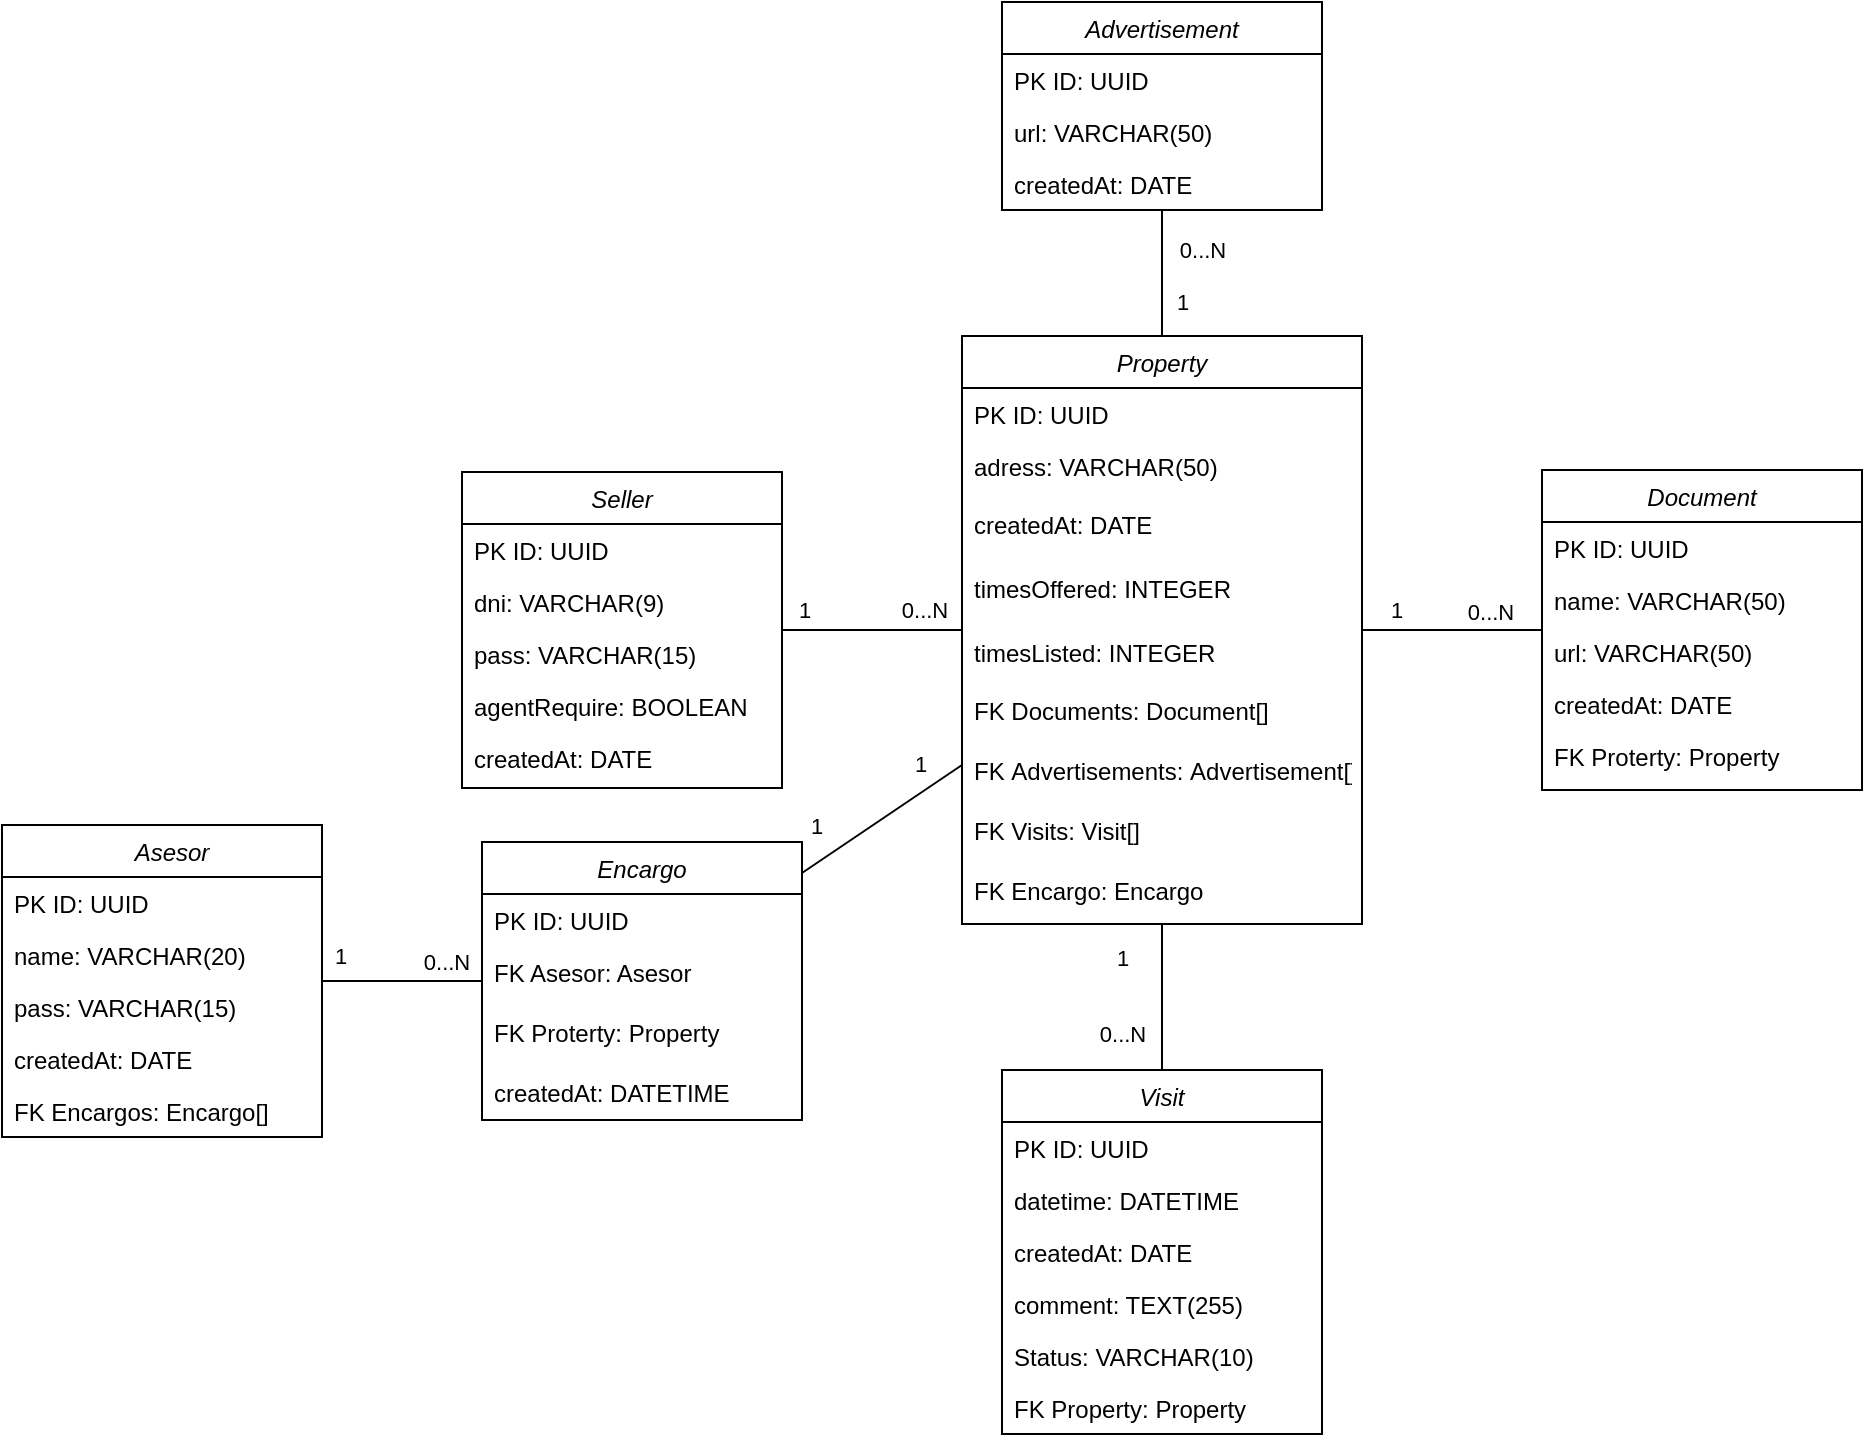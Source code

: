 <mxfile>
    <diagram id="C5RBs43oDa-KdzZeNtuy" name="Page-1">
        <mxGraphModel dx="1166" dy="1593" grid="1" gridSize="10" guides="1" tooltips="1" connect="1" arrows="1" fold="1" page="1" pageScale="1" pageWidth="827" pageHeight="1169" math="0" shadow="0">
            <root>
                <mxCell id="WIyWlLk6GJQsqaUBKTNV-0"/>
                <mxCell id="WIyWlLk6GJQsqaUBKTNV-1" parent="WIyWlLk6GJQsqaUBKTNV-0"/>
                <mxCell id="zkfFHV4jXpPFQw0GAbJ--0" value="Seller" style="swimlane;fontStyle=2;align=center;verticalAlign=top;childLayout=stackLayout;horizontal=1;startSize=26;horizontalStack=0;resizeParent=1;resizeLast=0;collapsible=1;marginBottom=0;rounded=0;shadow=0;strokeWidth=1;" parent="WIyWlLk6GJQsqaUBKTNV-1" vertex="1">
                    <mxGeometry x="280" y="195" width="160" height="158" as="geometry">
                        <mxRectangle x="230" y="140" width="160" height="26" as="alternateBounds"/>
                    </mxGeometry>
                </mxCell>
                <mxCell id="zkfFHV4jXpPFQw0GAbJ--1" value="PK ID: UUID" style="text;align=left;verticalAlign=top;spacingLeft=4;spacingRight=4;overflow=hidden;rotatable=0;points=[[0,0.5],[1,0.5]];portConstraint=eastwest;" parent="zkfFHV4jXpPFQw0GAbJ--0" vertex="1">
                    <mxGeometry y="26" width="160" height="26" as="geometry"/>
                </mxCell>
                <mxCell id="zkfFHV4jXpPFQw0GAbJ--2" value="dni: VARCHAR(9)" style="text;align=left;verticalAlign=top;spacingLeft=4;spacingRight=4;overflow=hidden;rotatable=0;points=[[0,0.5],[1,0.5]];portConstraint=eastwest;rounded=0;shadow=0;html=0;" parent="zkfFHV4jXpPFQw0GAbJ--0" vertex="1">
                    <mxGeometry y="52" width="160" height="26" as="geometry"/>
                </mxCell>
                <mxCell id="zkfFHV4jXpPFQw0GAbJ--3" value="pass: VARCHAR(15)" style="text;align=left;verticalAlign=top;spacingLeft=4;spacingRight=4;overflow=hidden;rotatable=0;points=[[0,0.5],[1,0.5]];portConstraint=eastwest;rounded=0;shadow=0;html=0;" parent="zkfFHV4jXpPFQw0GAbJ--0" vertex="1">
                    <mxGeometry y="78" width="160" height="26" as="geometry"/>
                </mxCell>
                <mxCell id="ficSTXw01JnqYFpC2I4o-79" value="agentRequire: BOOLEAN" style="text;align=left;verticalAlign=top;spacingLeft=4;spacingRight=4;overflow=hidden;rotatable=0;points=[[0,0.5],[1,0.5]];portConstraint=eastwest;rounded=0;shadow=0;html=0;" parent="zkfFHV4jXpPFQw0GAbJ--0" vertex="1">
                    <mxGeometry y="104" width="160" height="26" as="geometry"/>
                </mxCell>
                <mxCell id="ficSTXw01JnqYFpC2I4o-19" value="createdAt: DATE" style="text;align=left;verticalAlign=top;spacingLeft=4;spacingRight=4;overflow=hidden;rotatable=0;points=[[0,0.5],[1,0.5]];portConstraint=eastwest;" parent="zkfFHV4jXpPFQw0GAbJ--0" vertex="1">
                    <mxGeometry y="130" width="160" height="26" as="geometry"/>
                </mxCell>
                <mxCell id="zkfFHV4jXpPFQw0GAbJ--13" value="Property" style="swimlane;fontStyle=2;align=center;verticalAlign=top;childLayout=stackLayout;horizontal=1;startSize=26;horizontalStack=0;resizeParent=1;resizeLast=0;collapsible=1;marginBottom=0;rounded=0;shadow=0;strokeWidth=1;" parent="WIyWlLk6GJQsqaUBKTNV-1" vertex="1">
                    <mxGeometry x="530" y="127" width="200" height="294" as="geometry">
                        <mxRectangle x="340" y="380" width="170" height="26" as="alternateBounds"/>
                    </mxGeometry>
                </mxCell>
                <mxCell id="zkfFHV4jXpPFQw0GAbJ--14" value="PK ID: UUID" style="text;align=left;verticalAlign=top;spacingLeft=4;spacingRight=4;overflow=hidden;rotatable=0;points=[[0,0.5],[1,0.5]];portConstraint=eastwest;" parent="zkfFHV4jXpPFQw0GAbJ--13" vertex="1">
                    <mxGeometry y="26" width="200" height="26" as="geometry"/>
                </mxCell>
                <mxCell id="ficSTXw01JnqYFpC2I4o-3" value="adress: VARCHAR(50)" style="text;align=left;verticalAlign=top;spacingLeft=4;spacingRight=4;overflow=hidden;rotatable=0;points=[[0,0.5],[1,0.5]];portConstraint=eastwest;" parent="zkfFHV4jXpPFQw0GAbJ--13" vertex="1">
                    <mxGeometry y="52" width="200" height="26" as="geometry"/>
                </mxCell>
                <mxCell id="ficSTXw01JnqYFpC2I4o-18" value="createdAt: DATE" style="text;align=left;verticalAlign=middle;spacingLeft=4;spacingRight=4;overflow=hidden;rotatable=0;points=[[0,0.5],[1,0.5]];portConstraint=eastwest;" parent="zkfFHV4jXpPFQw0GAbJ--13" vertex="1">
                    <mxGeometry y="78" width="200" height="32" as="geometry"/>
                </mxCell>
                <mxCell id="NEPt-61kNLabNw4cSiOO-31" value="timesOffered: INTEGER" style="text;align=left;verticalAlign=middle;spacingLeft=4;spacingRight=4;overflow=hidden;rotatable=0;points=[[0,0.5],[1,0.5]];portConstraint=eastwest;" parent="zkfFHV4jXpPFQw0GAbJ--13" vertex="1">
                    <mxGeometry y="110" width="200" height="32" as="geometry"/>
                </mxCell>
                <mxCell id="NEPt-61kNLabNw4cSiOO-32" value="timesListed: INTEGER" style="text;align=left;verticalAlign=middle;spacingLeft=4;spacingRight=4;overflow=hidden;rotatable=0;points=[[0,0.5],[1,0.5]];portConstraint=eastwest;" parent="zkfFHV4jXpPFQw0GAbJ--13" vertex="1">
                    <mxGeometry y="142" width="200" height="32" as="geometry"/>
                </mxCell>
                <mxCell id="NEPt-61kNLabNw4cSiOO-24" value="FK Documents: Document[]" style="text;align=left;verticalAlign=top;spacingLeft=4;spacingRight=4;overflow=hidden;rotatable=0;points=[[0,0.5],[1,0.5]];portConstraint=eastwest;" parent="zkfFHV4jXpPFQw0GAbJ--13" vertex="1">
                    <mxGeometry y="174" width="200" height="30" as="geometry"/>
                </mxCell>
                <mxCell id="NEPt-61kNLabNw4cSiOO-25" value="FK Advertisements: Advertisement[]" style="text;align=left;verticalAlign=top;spacingLeft=4;spacingRight=4;overflow=hidden;rotatable=0;points=[[0,0.5],[1,0.5]];portConstraint=eastwest;fontStyle=0" parent="zkfFHV4jXpPFQw0GAbJ--13" vertex="1">
                    <mxGeometry y="204" width="200" height="30" as="geometry"/>
                </mxCell>
                <mxCell id="NEPt-61kNLabNw4cSiOO-26" value="FK Visits: Visit[]" style="text;align=left;verticalAlign=top;spacingLeft=4;spacingRight=4;overflow=hidden;rotatable=0;points=[[0,0.5],[1,0.5]];portConstraint=eastwest;" parent="zkfFHV4jXpPFQw0GAbJ--13" vertex="1">
                    <mxGeometry y="234" width="200" height="30" as="geometry"/>
                </mxCell>
                <mxCell id="NEPt-61kNLabNw4cSiOO-29" value="FK Encargo: Encargo" style="text;align=left;verticalAlign=top;spacingLeft=4;spacingRight=4;overflow=hidden;rotatable=0;points=[[0,0.5],[1,0.5]];portConstraint=eastwest;" parent="zkfFHV4jXpPFQw0GAbJ--13" vertex="1">
                    <mxGeometry y="264" width="200" height="30" as="geometry"/>
                </mxCell>
                <mxCell id="ficSTXw01JnqYFpC2I4o-4" value="Visit" style="swimlane;fontStyle=2;align=center;verticalAlign=top;childLayout=stackLayout;horizontal=1;startSize=26;horizontalStack=0;resizeParent=1;resizeLast=0;collapsible=1;marginBottom=0;rounded=0;shadow=0;strokeWidth=1;" parent="WIyWlLk6GJQsqaUBKTNV-1" vertex="1">
                    <mxGeometry x="550" y="494" width="160" height="182" as="geometry">
                        <mxRectangle x="340" y="380" width="170" height="26" as="alternateBounds"/>
                    </mxGeometry>
                </mxCell>
                <mxCell id="ficSTXw01JnqYFpC2I4o-5" value="PK ID: UUID" style="text;align=left;verticalAlign=top;spacingLeft=4;spacingRight=4;overflow=hidden;rotatable=0;points=[[0,0.5],[1,0.5]];portConstraint=eastwest;" parent="ficSTXw01JnqYFpC2I4o-4" vertex="1">
                    <mxGeometry y="26" width="160" height="26" as="geometry"/>
                </mxCell>
                <mxCell id="ficSTXw01JnqYFpC2I4o-6" value="datetime: DATETIME" style="text;align=left;verticalAlign=top;spacingLeft=4;spacingRight=4;overflow=hidden;rotatable=0;points=[[0,0.5],[1,0.5]];portConstraint=eastwest;" parent="ficSTXw01JnqYFpC2I4o-4" vertex="1">
                    <mxGeometry y="52" width="160" height="26" as="geometry"/>
                </mxCell>
                <mxCell id="rHC_3_Nxem1qu_jx1EES-0" value="createdAt: DATE" style="text;align=left;verticalAlign=top;spacingLeft=4;spacingRight=4;overflow=hidden;rotatable=0;points=[[0,0.5],[1,0.5]];portConstraint=eastwest;" parent="ficSTXw01JnqYFpC2I4o-4" vertex="1">
                    <mxGeometry y="78" width="160" height="26" as="geometry"/>
                </mxCell>
                <mxCell id="ficSTXw01JnqYFpC2I4o-17" value="comment: TEXT(255)" style="text;align=left;verticalAlign=top;spacingLeft=4;spacingRight=4;overflow=hidden;rotatable=0;points=[[0,0.5],[1,0.5]];portConstraint=eastwest;" parent="ficSTXw01JnqYFpC2I4o-4" vertex="1">
                    <mxGeometry y="104" width="160" height="26" as="geometry"/>
                </mxCell>
                <mxCell id="ficSTXw01JnqYFpC2I4o-20" value="Status: VARCHAR(10)" style="text;align=left;verticalAlign=top;spacingLeft=4;spacingRight=4;overflow=hidden;rotatable=0;points=[[0,0.5],[1,0.5]];portConstraint=eastwest;" parent="ficSTXw01JnqYFpC2I4o-4" vertex="1">
                    <mxGeometry y="130" width="160" height="26" as="geometry"/>
                </mxCell>
                <mxCell id="NEPt-61kNLabNw4cSiOO-27" value="FK Property: Property" style="text;align=left;verticalAlign=top;spacingLeft=4;spacingRight=4;overflow=hidden;rotatable=0;points=[[0,0.5],[1,0.5]];portConstraint=eastwest;" parent="ficSTXw01JnqYFpC2I4o-4" vertex="1">
                    <mxGeometry y="156" width="160" height="26" as="geometry"/>
                </mxCell>
                <mxCell id="ficSTXw01JnqYFpC2I4o-11" value="" style="endArrow=none;html=1;rounded=0;" parent="WIyWlLk6GJQsqaUBKTNV-1" source="zkfFHV4jXpPFQw0GAbJ--13" target="zkfFHV4jXpPFQw0GAbJ--0" edge="1">
                    <mxGeometry width="50" height="50" relative="1" as="geometry">
                        <mxPoint x="390" y="350" as="sourcePoint"/>
                        <mxPoint x="440" y="300" as="targetPoint"/>
                    </mxGeometry>
                </mxCell>
                <mxCell id="ficSTXw01JnqYFpC2I4o-13" value="1" style="edgeLabel;html=1;align=center;verticalAlign=middle;resizable=0;points=[];" parent="ficSTXw01JnqYFpC2I4o-11" vertex="1" connectable="0">
                    <mxGeometry x="-0.143" y="1" relative="1" as="geometry">
                        <mxPoint x="-41" y="-11" as="offset"/>
                    </mxGeometry>
                </mxCell>
                <mxCell id="ficSTXw01JnqYFpC2I4o-14" value="0...N" style="edgeLabel;html=1;align=center;verticalAlign=middle;resizable=0;points=[];" parent="ficSTXw01JnqYFpC2I4o-11" vertex="1" connectable="0">
                    <mxGeometry x="-0.186" y="1" relative="1" as="geometry">
                        <mxPoint x="17" y="-11" as="offset"/>
                    </mxGeometry>
                </mxCell>
                <mxCell id="ficSTXw01JnqYFpC2I4o-12" value="" style="endArrow=none;html=1;rounded=0;" parent="WIyWlLk6GJQsqaUBKTNV-1" source="ficSTXw01JnqYFpC2I4o-4" target="zkfFHV4jXpPFQw0GAbJ--13" edge="1">
                    <mxGeometry width="50" height="50" relative="1" as="geometry">
                        <mxPoint x="390" y="350" as="sourcePoint"/>
                        <mxPoint x="440" y="300" as="targetPoint"/>
                    </mxGeometry>
                </mxCell>
                <mxCell id="ficSTXw01JnqYFpC2I4o-15" value="1" style="edgeLabel;html=1;align=center;verticalAlign=middle;resizable=0;points=[];" parent="ficSTXw01JnqYFpC2I4o-12" vertex="1" connectable="0">
                    <mxGeometry x="0.048" y="2" relative="1" as="geometry">
                        <mxPoint x="-18" y="-18" as="offset"/>
                    </mxGeometry>
                </mxCell>
                <mxCell id="ficSTXw01JnqYFpC2I4o-16" value="0...N" style="edgeLabel;html=1;align=center;verticalAlign=middle;resizable=0;points=[];" parent="ficSTXw01JnqYFpC2I4o-12" vertex="1" connectable="0">
                    <mxGeometry x="-0.643" y="2" relative="1" as="geometry">
                        <mxPoint x="-18" y="-5" as="offset"/>
                    </mxGeometry>
                </mxCell>
                <mxCell id="ficSTXw01JnqYFpC2I4o-35" value="Document" style="swimlane;fontStyle=2;align=center;verticalAlign=top;childLayout=stackLayout;horizontal=1;startSize=26;horizontalStack=0;resizeParent=1;resizeLast=0;collapsible=1;marginBottom=0;rounded=0;shadow=0;strokeWidth=1;" parent="WIyWlLk6GJQsqaUBKTNV-1" vertex="1">
                    <mxGeometry x="820" y="194" width="160" height="160" as="geometry">
                        <mxRectangle x="230" y="140" width="160" height="26" as="alternateBounds"/>
                    </mxGeometry>
                </mxCell>
                <mxCell id="ficSTXw01JnqYFpC2I4o-36" value="PK ID: UUID" style="text;align=left;verticalAlign=top;spacingLeft=4;spacingRight=4;overflow=hidden;rotatable=0;points=[[0,0.5],[1,0.5]];portConstraint=eastwest;" parent="ficSTXw01JnqYFpC2I4o-35" vertex="1">
                    <mxGeometry y="26" width="160" height="26" as="geometry"/>
                </mxCell>
                <mxCell id="ficSTXw01JnqYFpC2I4o-37" value="name: VARCHAR(50)" style="text;align=left;verticalAlign=top;spacingLeft=4;spacingRight=4;overflow=hidden;rotatable=0;points=[[0,0.5],[1,0.5]];portConstraint=eastwest;rounded=0;shadow=0;html=0;" parent="ficSTXw01JnqYFpC2I4o-35" vertex="1">
                    <mxGeometry y="52" width="160" height="26" as="geometry"/>
                </mxCell>
                <mxCell id="ficSTXw01JnqYFpC2I4o-38" value="url: VARCHAR(50)" style="text;align=left;verticalAlign=top;spacingLeft=4;spacingRight=4;overflow=hidden;rotatable=0;points=[[0,0.5],[1,0.5]];portConstraint=eastwest;rounded=0;shadow=0;html=0;" parent="ficSTXw01JnqYFpC2I4o-35" vertex="1">
                    <mxGeometry y="78" width="160" height="26" as="geometry"/>
                </mxCell>
                <mxCell id="ficSTXw01JnqYFpC2I4o-39" value="createdAt: DATE" style="text;align=left;verticalAlign=top;spacingLeft=4;spacingRight=4;overflow=hidden;rotatable=0;points=[[0,0.5],[1,0.5]];portConstraint=eastwest;" parent="ficSTXw01JnqYFpC2I4o-35" vertex="1">
                    <mxGeometry y="104" width="160" height="26" as="geometry"/>
                </mxCell>
                <mxCell id="2" value="FK Proterty: Property" style="text;align=left;verticalAlign=top;spacingLeft=4;spacingRight=4;overflow=hidden;rotatable=0;points=[[0,0.5],[1,0.5]];portConstraint=eastwest;" vertex="1" parent="ficSTXw01JnqYFpC2I4o-35">
                    <mxGeometry y="130" width="160" height="30" as="geometry"/>
                </mxCell>
                <mxCell id="ficSTXw01JnqYFpC2I4o-53" value="Advertisement" style="swimlane;fontStyle=2;align=center;verticalAlign=top;childLayout=stackLayout;horizontal=1;startSize=26;horizontalStack=0;resizeParent=1;resizeLast=0;collapsible=1;marginBottom=0;rounded=0;shadow=0;strokeWidth=1;" parent="WIyWlLk6GJQsqaUBKTNV-1" vertex="1">
                    <mxGeometry x="550" y="-40" width="160" height="104" as="geometry">
                        <mxRectangle x="230" y="140" width="160" height="26" as="alternateBounds"/>
                    </mxGeometry>
                </mxCell>
                <mxCell id="ficSTXw01JnqYFpC2I4o-54" value="PK ID: UUID" style="text;align=left;verticalAlign=top;spacingLeft=4;spacingRight=4;overflow=hidden;rotatable=0;points=[[0,0.5],[1,0.5]];portConstraint=eastwest;" parent="ficSTXw01JnqYFpC2I4o-53" vertex="1">
                    <mxGeometry y="26" width="160" height="26" as="geometry"/>
                </mxCell>
                <mxCell id="ficSTXw01JnqYFpC2I4o-56" value="url: VARCHAR(50)" style="text;align=left;verticalAlign=top;spacingLeft=4;spacingRight=4;overflow=hidden;rotatable=0;points=[[0,0.5],[1,0.5]];portConstraint=eastwest;rounded=0;shadow=0;html=0;" parent="ficSTXw01JnqYFpC2I4o-53" vertex="1">
                    <mxGeometry y="52" width="160" height="26" as="geometry"/>
                </mxCell>
                <mxCell id="ficSTXw01JnqYFpC2I4o-57" value="createdAt: DATE" style="text;align=left;verticalAlign=top;spacingLeft=4;spacingRight=4;overflow=hidden;rotatable=0;points=[[0,0.5],[1,0.5]];portConstraint=eastwest;" parent="ficSTXw01JnqYFpC2I4o-53" vertex="1">
                    <mxGeometry y="78" width="160" height="26" as="geometry"/>
                </mxCell>
                <mxCell id="ficSTXw01JnqYFpC2I4o-66" value="" style="endArrow=none;html=1;rounded=0;" parent="WIyWlLk6GJQsqaUBKTNV-1" source="zkfFHV4jXpPFQw0GAbJ--13" target="ficSTXw01JnqYFpC2I4o-53" edge="1">
                    <mxGeometry width="50" height="50" relative="1" as="geometry">
                        <mxPoint x="300" y="80" as="sourcePoint"/>
                        <mxPoint x="350" y="30" as="targetPoint"/>
                    </mxGeometry>
                </mxCell>
                <mxCell id="ficSTXw01JnqYFpC2I4o-74" value="1" style="edgeLabel;html=1;align=center;verticalAlign=middle;resizable=0;points=[];" parent="ficSTXw01JnqYFpC2I4o-66" vertex="1" connectable="0">
                    <mxGeometry x="-0.459" y="-1" relative="1" as="geometry">
                        <mxPoint x="9" as="offset"/>
                    </mxGeometry>
                </mxCell>
                <mxCell id="ficSTXw01JnqYFpC2I4o-75" value="0...N" style="edgeLabel;html=1;align=center;verticalAlign=middle;resizable=0;points=[];" parent="ficSTXw01JnqYFpC2I4o-66" vertex="1" connectable="0">
                    <mxGeometry x="-0.105" y="-1" relative="1" as="geometry">
                        <mxPoint x="19" y="-15" as="offset"/>
                    </mxGeometry>
                </mxCell>
                <mxCell id="ficSTXw01JnqYFpC2I4o-67" value="" style="endArrow=none;html=1;rounded=0;" parent="WIyWlLk6GJQsqaUBKTNV-1" source="zkfFHV4jXpPFQw0GAbJ--13" target="ficSTXw01JnqYFpC2I4o-35" edge="1">
                    <mxGeometry width="50" height="50" relative="1" as="geometry">
                        <mxPoint x="300" y="80" as="sourcePoint"/>
                        <mxPoint x="350" y="30" as="targetPoint"/>
                    </mxGeometry>
                </mxCell>
                <mxCell id="ficSTXw01JnqYFpC2I4o-72" value="0...N" style="edgeLabel;html=1;align=center;verticalAlign=middle;resizable=0;points=[];" parent="ficSTXw01JnqYFpC2I4o-67" vertex="1" connectable="0">
                    <mxGeometry x="-0.225" y="-2" relative="1" as="geometry">
                        <mxPoint x="29" y="-11" as="offset"/>
                    </mxGeometry>
                </mxCell>
                <mxCell id="ficSTXw01JnqYFpC2I4o-73" value="1" style="edgeLabel;html=1;align=center;verticalAlign=middle;resizable=0;points=[];" parent="ficSTXw01JnqYFpC2I4o-67" vertex="1" connectable="0">
                    <mxGeometry x="-0.625" y="2" relative="1" as="geometry">
                        <mxPoint y="-8" as="offset"/>
                    </mxGeometry>
                </mxCell>
                <mxCell id="NEPt-61kNLabNw4cSiOO-0" value="   Asesor" style="swimlane;fontStyle=2;align=center;verticalAlign=top;childLayout=stackLayout;horizontal=1;startSize=26;horizontalStack=0;resizeParent=1;resizeLast=0;collapsible=1;marginBottom=0;rounded=0;shadow=0;strokeWidth=1;" parent="WIyWlLk6GJQsqaUBKTNV-1" vertex="1">
                    <mxGeometry x="50" y="371.5" width="160" height="156" as="geometry">
                        <mxRectangle x="230" y="140" width="160" height="26" as="alternateBounds"/>
                    </mxGeometry>
                </mxCell>
                <mxCell id="NEPt-61kNLabNw4cSiOO-1" value="PK ID: UUID" style="text;align=left;verticalAlign=top;spacingLeft=4;spacingRight=4;overflow=hidden;rotatable=0;points=[[0,0.5],[1,0.5]];portConstraint=eastwest;" parent="NEPt-61kNLabNw4cSiOO-0" vertex="1">
                    <mxGeometry y="26" width="160" height="26" as="geometry"/>
                </mxCell>
                <mxCell id="NEPt-61kNLabNw4cSiOO-7" value="name: VARCHAR(20)" style="text;align=left;verticalAlign=top;spacingLeft=4;spacingRight=4;overflow=hidden;rotatable=0;points=[[0,0.5],[1,0.5]];portConstraint=eastwest;" parent="NEPt-61kNLabNw4cSiOO-0" vertex="1">
                    <mxGeometry y="52" width="160" height="26" as="geometry"/>
                </mxCell>
                <mxCell id="NEPt-61kNLabNw4cSiOO-3" value="pass: VARCHAR(15)" style="text;align=left;verticalAlign=top;spacingLeft=4;spacingRight=4;overflow=hidden;rotatable=0;points=[[0,0.5],[1,0.5]];portConstraint=eastwest;rounded=0;shadow=0;html=0;" parent="NEPt-61kNLabNw4cSiOO-0" vertex="1">
                    <mxGeometry y="78" width="160" height="26" as="geometry"/>
                </mxCell>
                <mxCell id="NEPt-61kNLabNw4cSiOO-5" value="createdAt: DATE" style="text;align=left;verticalAlign=top;spacingLeft=4;spacingRight=4;overflow=hidden;rotatable=0;points=[[0,0.5],[1,0.5]];portConstraint=eastwest;" parent="NEPt-61kNLabNw4cSiOO-0" vertex="1">
                    <mxGeometry y="104" width="160" height="26" as="geometry"/>
                </mxCell>
                <mxCell id="NEPt-61kNLabNw4cSiOO-28" value="FK Encargos: Encargo[]" style="text;align=left;verticalAlign=top;spacingLeft=4;spacingRight=4;overflow=hidden;rotatable=0;points=[[0,0.5],[1,0.5]];portConstraint=eastwest;" parent="NEPt-61kNLabNw4cSiOO-0" vertex="1">
                    <mxGeometry y="130" width="160" height="26" as="geometry"/>
                </mxCell>
                <mxCell id="NEPt-61kNLabNw4cSiOO-8" value="Encargo" style="swimlane;fontStyle=2;align=center;verticalAlign=top;childLayout=stackLayout;horizontal=1;startSize=26;horizontalStack=0;resizeParent=1;resizeLast=0;collapsible=1;marginBottom=0;rounded=0;shadow=0;strokeWidth=1;" parent="WIyWlLk6GJQsqaUBKTNV-1" vertex="1">
                    <mxGeometry x="290" y="380" width="160" height="139" as="geometry">
                        <mxRectangle x="230" y="140" width="160" height="26" as="alternateBounds"/>
                    </mxGeometry>
                </mxCell>
                <mxCell id="NEPt-61kNLabNw4cSiOO-9" value="PK ID: UUID" style="text;align=left;verticalAlign=top;spacingLeft=4;spacingRight=4;overflow=hidden;rotatable=0;points=[[0,0.5],[1,0.5]];portConstraint=eastwest;" parent="NEPt-61kNLabNw4cSiOO-8" vertex="1">
                    <mxGeometry y="26" width="160" height="26" as="geometry"/>
                </mxCell>
                <mxCell id="NEPt-61kNLabNw4cSiOO-14" value="FK Asesor: Asesor" style="text;align=left;verticalAlign=top;spacingLeft=4;spacingRight=4;overflow=hidden;rotatable=0;points=[[0,0.5],[1,0.5]];portConstraint=eastwest;" parent="NEPt-61kNLabNw4cSiOO-8" vertex="1">
                    <mxGeometry y="52" width="160" height="30" as="geometry"/>
                </mxCell>
                <mxCell id="NEPt-61kNLabNw4cSiOO-15" value="FK Proterty: Property" style="text;align=left;verticalAlign=top;spacingLeft=4;spacingRight=4;overflow=hidden;rotatable=0;points=[[0,0.5],[1,0.5]];portConstraint=eastwest;" parent="NEPt-61kNLabNw4cSiOO-8" vertex="1">
                    <mxGeometry y="82" width="160" height="30" as="geometry"/>
                </mxCell>
                <mxCell id="NEPt-61kNLabNw4cSiOO-16" value="createdAt: DATETIME" style="text;align=left;verticalAlign=top;spacingLeft=4;spacingRight=4;overflow=hidden;rotatable=0;points=[[0,0.5],[1,0.5]];portConstraint=eastwest;" parent="NEPt-61kNLabNw4cSiOO-8" vertex="1">
                    <mxGeometry y="112" width="160" height="26" as="geometry"/>
                </mxCell>
                <mxCell id="NEPt-61kNLabNw4cSiOO-17" value="" style="endArrow=none;html=1;rounded=0;" parent="WIyWlLk6GJQsqaUBKTNV-1" source="NEPt-61kNLabNw4cSiOO-8" target="zkfFHV4jXpPFQw0GAbJ--13" edge="1">
                    <mxGeometry width="50" height="50" relative="1" as="geometry">
                        <mxPoint x="500" y="300" as="sourcePoint"/>
                        <mxPoint x="550" y="250" as="targetPoint"/>
                    </mxGeometry>
                </mxCell>
                <mxCell id="NEPt-61kNLabNw4cSiOO-21" value="1" style="edgeLabel;html=1;align=center;verticalAlign=middle;resizable=0;points=[];" parent="NEPt-61kNLabNw4cSiOO-17" vertex="1" connectable="0">
                    <mxGeometry x="-0.732" y="-1" relative="1" as="geometry">
                        <mxPoint x="-5" y="-17" as="offset"/>
                    </mxGeometry>
                </mxCell>
                <mxCell id="NEPt-61kNLabNw4cSiOO-22" value="1" style="edgeLabel;html=1;align=center;verticalAlign=middle;resizable=0;points=[];" parent="NEPt-61kNLabNw4cSiOO-17" vertex="1" connectable="0">
                    <mxGeometry x="0.693" y="-1" relative="1" as="geometry">
                        <mxPoint x="-9" y="-10" as="offset"/>
                    </mxGeometry>
                </mxCell>
                <mxCell id="NEPt-61kNLabNw4cSiOO-18" value="" style="endArrow=none;html=1;rounded=0;" parent="WIyWlLk6GJQsqaUBKTNV-1" source="NEPt-61kNLabNw4cSiOO-8" target="NEPt-61kNLabNw4cSiOO-0" edge="1">
                    <mxGeometry width="50" height="50" relative="1" as="geometry">
                        <mxPoint x="449" y="371" as="sourcePoint"/>
                        <mxPoint x="560" y="260" as="targetPoint"/>
                    </mxGeometry>
                </mxCell>
                <mxCell id="NEPt-61kNLabNw4cSiOO-19" value="1" style="edgeLabel;html=1;align=center;verticalAlign=middle;resizable=0;points=[];" parent="NEPt-61kNLabNw4cSiOO-18" vertex="1" connectable="0">
                    <mxGeometry x="0.667" y="1" relative="1" as="geometry">
                        <mxPoint x="-5" y="-14" as="offset"/>
                    </mxGeometry>
                </mxCell>
                <mxCell id="NEPt-61kNLabNw4cSiOO-20" value="0...N" style="edgeLabel;html=1;align=center;verticalAlign=middle;resizable=0;points=[];" parent="NEPt-61kNLabNw4cSiOO-18" vertex="1" connectable="0">
                    <mxGeometry x="-0.689" relative="1" as="geometry">
                        <mxPoint x="-6" y="-10" as="offset"/>
                    </mxGeometry>
                </mxCell>
            </root>
        </mxGraphModel>
    </diagram>
</mxfile>